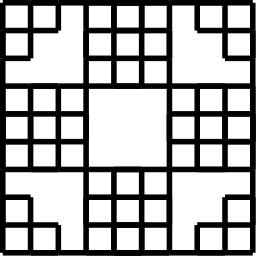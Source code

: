 <?xml version="1.0"?>
<!DOCTYPE ipe SYSTEM "ipe.dtd">
<ipe version="70218" creator="Ipe 7.2.28">
<info created="D:20250424074103" modified="D:20250424074103"/>
<ipestyle>
<opacity name="10%" value="0.1"/>
<opacity name="20%" value="0.2"/>
<opacity name="30%" value="0.3"/>
<opacity name="40%" value="0.4"/>
<opacity name="50%" value="0.5"/>
<opacity name="60%" value="0.6"/>
<opacity name="70%" value="0.7"/>
<opacity name="80%" value="0.8"/>
<opacity name="90%" value="0.9"/>
<layout paper="116 117" origin="0 0" frame="116 117" crop="no"/>
<pathstyle cap="0" join="0" fillrule="wind"/>
</ipestyle>
<page>
<layer name="alpha"/>
<view layers="alpha" active="alpha"/>
<group layer="alpha" matrix="1 0 0 -1 -582 419">
<path stroke="0" pen="2">
595 406 m
605 406 l
</path>
<path stroke="0" pen="2">
605 406 m
615 406 l
</path>
<path stroke="0" pen="2">
615 406 m
615 396 l
</path>
<path stroke="0" pen="2">
615 396 m
605 396 l
</path>
<path stroke="0" pen="2">
605 396 m
605 406 l
</path>
<path stroke="0" pen="2">
605 406 m
615 406 l
</path>
<path stroke="0" pen="2">
615 406 m
625 406 l
</path>
<path stroke="0" pen="2">
625 406 m
635 406 l
</path>
<path stroke="0" pen="2">
635 406 m
645 406 l
</path>
<path stroke="0" pen="2">
645 406 m
645 396 l
</path>
<path stroke="0" pen="2">
645 396 m
635 396 l
</path>
<path stroke="0" pen="2">
635 396 m
635 406 l
</path>
<path stroke="0" pen="2">
635 406 m
645 406 l
</path>
<path stroke="0" pen="2">
645 406 m
655 406 l
</path>
<path stroke="0" pen="2">
655 406 m
655 396 l
</path>
<path stroke="0" pen="2">
655 396 m
655 386 l
</path>
<path stroke="0" pen="2">
655 386 m
645 386 l
</path>
<path stroke="0" pen="2">
645 386 m
645 396 l
</path>
<path stroke="0" pen="2">
645 396 m
655 396 l
</path>
<path stroke="0" pen="2">
655 396 m
655 386 l
</path>
<path stroke="0" pen="2">
655 386 m
655 376 l
</path>
<path stroke="0" pen="2">
655 376 m
645 376 l
</path>
<path stroke="0" pen="2">
645 376 m
635 376 l
</path>
<path stroke="0" pen="2">
635 376 m
635 386 l
</path>
<path stroke="0" pen="2">
635 386 m
645 386 l
</path>
<path stroke="0" pen="2">
645 386 m
645 376 l
</path>
<path stroke="0" pen="2">
645 376 m
635 376 l
</path>
<path stroke="0" pen="2">
635 376 m
625 376 l
</path>
<path stroke="0" pen="2">
625 376 m
625 386 l
</path>
<path stroke="0" pen="2">
625 386 m
625 396 l
</path>
<path stroke="0" pen="2">
625 396 m
635 396 l
</path>
<path stroke="0" pen="2">
635 396 m
635 386 l
</path>
<path stroke="0" pen="2">
635 386 m
625 386 l
</path>
<path stroke="0" pen="2">
625 386 m
625 396 l
</path>
<path stroke="0" pen="2">
625 396 m
625 406 l
</path>
<path stroke="0" pen="2">
625 406 m
635 406 l
</path>
<path stroke="0" pen="2">
635 406 m
645 406 l
</path>
<path stroke="0" pen="2">
645 406 m
645 396 l
</path>
<path stroke="0" pen="2">
645 396 m
635 396 l
</path>
<path stroke="0" pen="2">
635 396 m
635 406 l
</path>
<path stroke="0" pen="2">
635 406 m
645 406 l
</path>
<path stroke="0" pen="2">
645 406 m
655 406 l
</path>
<path stroke="0" pen="2">
655 406 m
665 406 l
</path>
<path stroke="0" pen="2">
665 406 m
675 406 l
</path>
<path stroke="0" pen="2">
675 406 m
675 396 l
</path>
<path stroke="0" pen="2">
675 396 m
665 396 l
</path>
<path stroke="0" pen="2">
665 396 m
665 406 l
</path>
<path stroke="0" pen="2">
665 406 m
675 406 l
</path>
<path stroke="0" pen="2">
675 406 m
685 406 l
</path>
<path stroke="0" pen="2">
685 406 m
685 396 l
</path>
<path stroke="0" pen="2">
685 396 m
685 386 l
</path>
<path stroke="0" pen="2">
685 386 m
675 386 l
</path>
<path stroke="0" pen="2">
675 386 m
675 396 l
</path>
<path stroke="0" pen="2">
675 396 m
685 396 l
</path>
<path stroke="0" pen="2">
685 396 m
685 386 l
</path>
<path stroke="0" pen="2">
685 386 m
685 376 l
</path>
<path stroke="0" pen="2">
685 376 m
685 366 l
</path>
<path stroke="0" pen="2">
685 366 m
685 356 l
</path>
<path stroke="0" pen="2">
685 356 m
675 356 l
</path>
<path stroke="0" pen="2">
675 356 m
675 366 l
</path>
<path stroke="0" pen="2">
675 366 m
685 366 l
</path>
<path stroke="0" pen="2">
685 366 m
685 356 l
</path>
<path stroke="0" pen="2">
685 356 m
685 346 l
</path>
<path stroke="0" pen="2">
685 346 m
675 346 l
</path>
<path stroke="0" pen="2">
675 346 m
665 346 l
</path>
<path stroke="0" pen="2">
665 346 m
665 356 l
</path>
<path stroke="0" pen="2">
665 356 m
675 356 l
</path>
<path stroke="0" pen="2">
675 356 m
675 346 l
</path>
<path stroke="0" pen="2">
675 346 m
665 346 l
</path>
<path stroke="0" pen="2">
665 346 m
655 346 l
</path>
<path stroke="0" pen="2">
655 346 m
655 356 l
</path>
<path stroke="0" pen="2">
655 356 m
655 366 l
</path>
<path stroke="0" pen="2">
655 366 m
665 366 l
</path>
<path stroke="0" pen="2">
665 366 m
665 356 l
</path>
<path stroke="0" pen="2">
665 356 m
655 356 l
</path>
<path stroke="0" pen="2">
655 356 m
655 366 l
</path>
<path stroke="0" pen="2">
655 366 m
655 376 l
</path>
<path stroke="0" pen="2">
655 376 m
665 376 l
</path>
<path stroke="0" pen="2">
665 376 m
675 376 l
</path>
<path stroke="0" pen="2">
675 376 m
675 366 l
</path>
<path stroke="0" pen="2">
675 366 m
665 366 l
</path>
<path stroke="0" pen="2">
665 366 m
665 376 l
</path>
<path stroke="0" pen="2">
665 376 m
675 376 l
</path>
<path stroke="0" pen="2">
675 376 m
685 376 l
</path>
<path stroke="0" pen="2">
685 376 m
685 366 l
</path>
<path stroke="0" pen="2">
685 366 m
685 356 l
</path>
<path stroke="0" pen="2">
685 356 m
675 356 l
</path>
<path stroke="0" pen="2">
675 356 m
675 366 l
</path>
<path stroke="0" pen="2">
675 366 m
685 366 l
</path>
<path stroke="0" pen="2">
685 366 m
685 356 l
</path>
<path stroke="0" pen="2">
685 356 m
685 346 l
</path>
<path stroke="0" pen="2">
685 346 m
685 336 l
</path>
<path stroke="0" pen="2">
685 336 m
685 326 l
</path>
<path stroke="0" pen="2">
685 326 m
675 326 l
</path>
<path stroke="0" pen="2">
675 326 m
675 336 l
</path>
<path stroke="0" pen="2">
675 336 m
685 336 l
</path>
<path stroke="0" pen="2">
685 336 m
685 326 l
</path>
<path stroke="0" pen="2">
685 326 m
685 316 l
</path>
<path stroke="0" pen="2">
685 316 m
675 316 l
</path>
<path stroke="0" pen="2">
675 316 m
665 316 l
</path>
<path stroke="0" pen="2">
665 316 m
665 326 l
</path>
<path stroke="0" pen="2">
665 326 m
675 326 l
</path>
<path stroke="0" pen="2">
675 326 m
675 316 l
</path>
<path stroke="0" pen="2">
675 316 m
665 316 l
</path>
<path stroke="0" pen="2">
665 316 m
655 316 l
</path>
<path stroke="0" pen="2">
655 316 m
645 316 l
</path>
<path stroke="0" pen="2">
645 316 m
635 316 l
</path>
<path stroke="0" pen="2">
635 316 m
635 326 l
</path>
<path stroke="0" pen="2">
635 326 m
645 326 l
</path>
<path stroke="0" pen="2">
645 326 m
645 316 l
</path>
<path stroke="0" pen="2">
645 316 m
635 316 l
</path>
<path stroke="0" pen="2">
635 316 m
625 316 l
</path>
<path stroke="0" pen="2">
625 316 m
625 326 l
</path>
<path stroke="0" pen="2">
625 326 m
625 336 l
</path>
<path stroke="0" pen="2">
625 336 m
635 336 l
</path>
<path stroke="0" pen="2">
635 336 m
635 326 l
</path>
<path stroke="0" pen="2">
635 326 m
625 326 l
</path>
<path stroke="0" pen="2">
625 326 m
625 336 l
</path>
<path stroke="0" pen="2">
625 336 m
625 346 l
</path>
<path stroke="0" pen="2">
625 346 m
635 346 l
</path>
<path stroke="0" pen="2">
635 346 m
645 346 l
</path>
<path stroke="0" pen="2">
645 346 m
645 336 l
</path>
<path stroke="0" pen="2">
645 336 m
635 336 l
</path>
<path stroke="0" pen="2">
635 336 m
635 346 l
</path>
<path stroke="0" pen="2">
635 346 m
645 346 l
</path>
<path stroke="0" pen="2">
645 346 m
655 346 l
</path>
<path stroke="0" pen="2">
655 346 m
655 336 l
</path>
<path stroke="0" pen="2">
655 336 m
655 326 l
</path>
<path stroke="0" pen="2">
655 326 m
645 326 l
</path>
<path stroke="0" pen="2">
645 326 m
645 336 l
</path>
<path stroke="0" pen="2">
645 336 m
655 336 l
</path>
<path stroke="0" pen="2">
655 336 m
655 326 l
</path>
<path stroke="0" pen="2">
655 326 m
655 316 l
</path>
<path stroke="0" pen="2">
655 316 m
645 316 l
</path>
<path stroke="0" pen="2">
645 316 m
635 316 l
</path>
<path stroke="0" pen="2">
635 316 m
635 326 l
</path>
<path stroke="0" pen="2">
635 326 m
645 326 l
</path>
<path stroke="0" pen="2">
645 326 m
645 316 l
</path>
<path stroke="0" pen="2">
645 316 m
635 316 l
</path>
<path stroke="0" pen="2">
635 316 m
625 316 l
</path>
<path stroke="0" pen="2">
625 316 m
615 316 l
</path>
<path stroke="0" pen="2">
615 316 m
605 316 l
</path>
<path stroke="0" pen="2">
605 316 m
605 326 l
</path>
<path stroke="0" pen="2">
605 326 m
615 326 l
</path>
<path stroke="0" pen="2">
615 326 m
615 316 l
</path>
<path stroke="0" pen="2">
615 316 m
605 316 l
</path>
<path stroke="0" pen="2">
605 316 m
595 316 l
</path>
<path stroke="0" pen="2">
595 316 m
595 326 l
</path>
<path stroke="0" pen="2">
595 326 m
595 336 l
</path>
<path stroke="0" pen="2">
595 336 m
605 336 l
</path>
<path stroke="0" pen="2">
605 336 m
605 326 l
</path>
<path stroke="0" pen="2">
605 326 m
595 326 l
</path>
<path stroke="0" pen="2">
595 326 m
595 336 l
</path>
<path stroke="0" pen="2">
595 336 m
595 346 l
</path>
<path stroke="0" pen="2">
595 346 m
595 356 l
</path>
<path stroke="0" pen="2">
595 356 m
595 366 l
</path>
<path stroke="0" pen="2">
595 366 m
605 366 l
</path>
<path stroke="0" pen="2">
605 366 m
605 356 l
</path>
<path stroke="0" pen="2">
605 356 m
595 356 l
</path>
<path stroke="0" pen="2">
595 356 m
595 366 l
</path>
<path stroke="0" pen="2">
595 366 m
595 376 l
</path>
<path stroke="0" pen="2">
595 376 m
605 376 l
</path>
<path stroke="0" pen="2">
605 376 m
615 376 l
</path>
<path stroke="0" pen="2">
615 376 m
615 366 l
</path>
<path stroke="0" pen="2">
615 366 m
605 366 l
</path>
<path stroke="0" pen="2">
605 366 m
605 376 l
</path>
<path stroke="0" pen="2">
605 376 m
615 376 l
</path>
<path stroke="0" pen="2">
615 376 m
625 376 l
</path>
<path stroke="0" pen="2">
625 376 m
625 366 l
</path>
<path stroke="0" pen="2">
625 366 m
625 356 l
</path>
<path stroke="0" pen="2">
625 356 m
615 356 l
</path>
<path stroke="0" pen="2">
615 356 m
615 366 l
</path>
<path stroke="0" pen="2">
615 366 m
625 366 l
</path>
<path stroke="0" pen="2">
625 366 m
625 356 l
</path>
<path stroke="0" pen="2">
625 356 m
625 346 l
</path>
<path stroke="0" pen="2">
625 346 m
615 346 l
</path>
<path stroke="0" pen="2">
615 346 m
605 346 l
</path>
<path stroke="0" pen="2">
605 346 m
605 356 l
</path>
<path stroke="0" pen="2">
605 356 m
615 356 l
</path>
<path stroke="0" pen="2">
615 356 m
615 346 l
</path>
<path stroke="0" pen="2">
615 346 m
605 346 l
</path>
<path stroke="0" pen="2">
605 346 m
595 346 l
</path>
<path stroke="0" pen="2">
595 346 m
595 356 l
</path>
<path stroke="0" pen="2">
595 356 m
595 366 l
</path>
<path stroke="0" pen="2">
595 366 m
605 366 l
</path>
<path stroke="0" pen="2">
605 366 m
605 356 l
</path>
<path stroke="0" pen="2">
605 356 m
595 356 l
</path>
<path stroke="0" pen="2">
595 356 m
595 366 l
</path>
<path stroke="0" pen="2">
595 366 m
595 376 l
</path>
<path stroke="0" pen="2">
595 376 m
595 386 l
</path>
<path stroke="0" pen="2">
595 386 m
595 396 l
</path>
<path stroke="0" pen="2">
595 396 m
605 396 l
</path>
<path stroke="0" pen="2">
605 396 m
605 386 l
</path>
<path stroke="0" pen="2">
605 386 m
595 386 l
</path>
<path stroke="0" pen="2">
595 386 m
595 396 l
</path>
<path stroke="0" pen="2">
595 396 m
595 406 l
</path>
</group>
</page>
</ipe>
